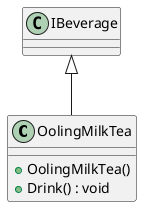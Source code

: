 @startuml
class OolingMilkTea {
    + OolingMilkTea()
    + Drink() : void
}
IBeverage <|-- OolingMilkTea
@enduml
